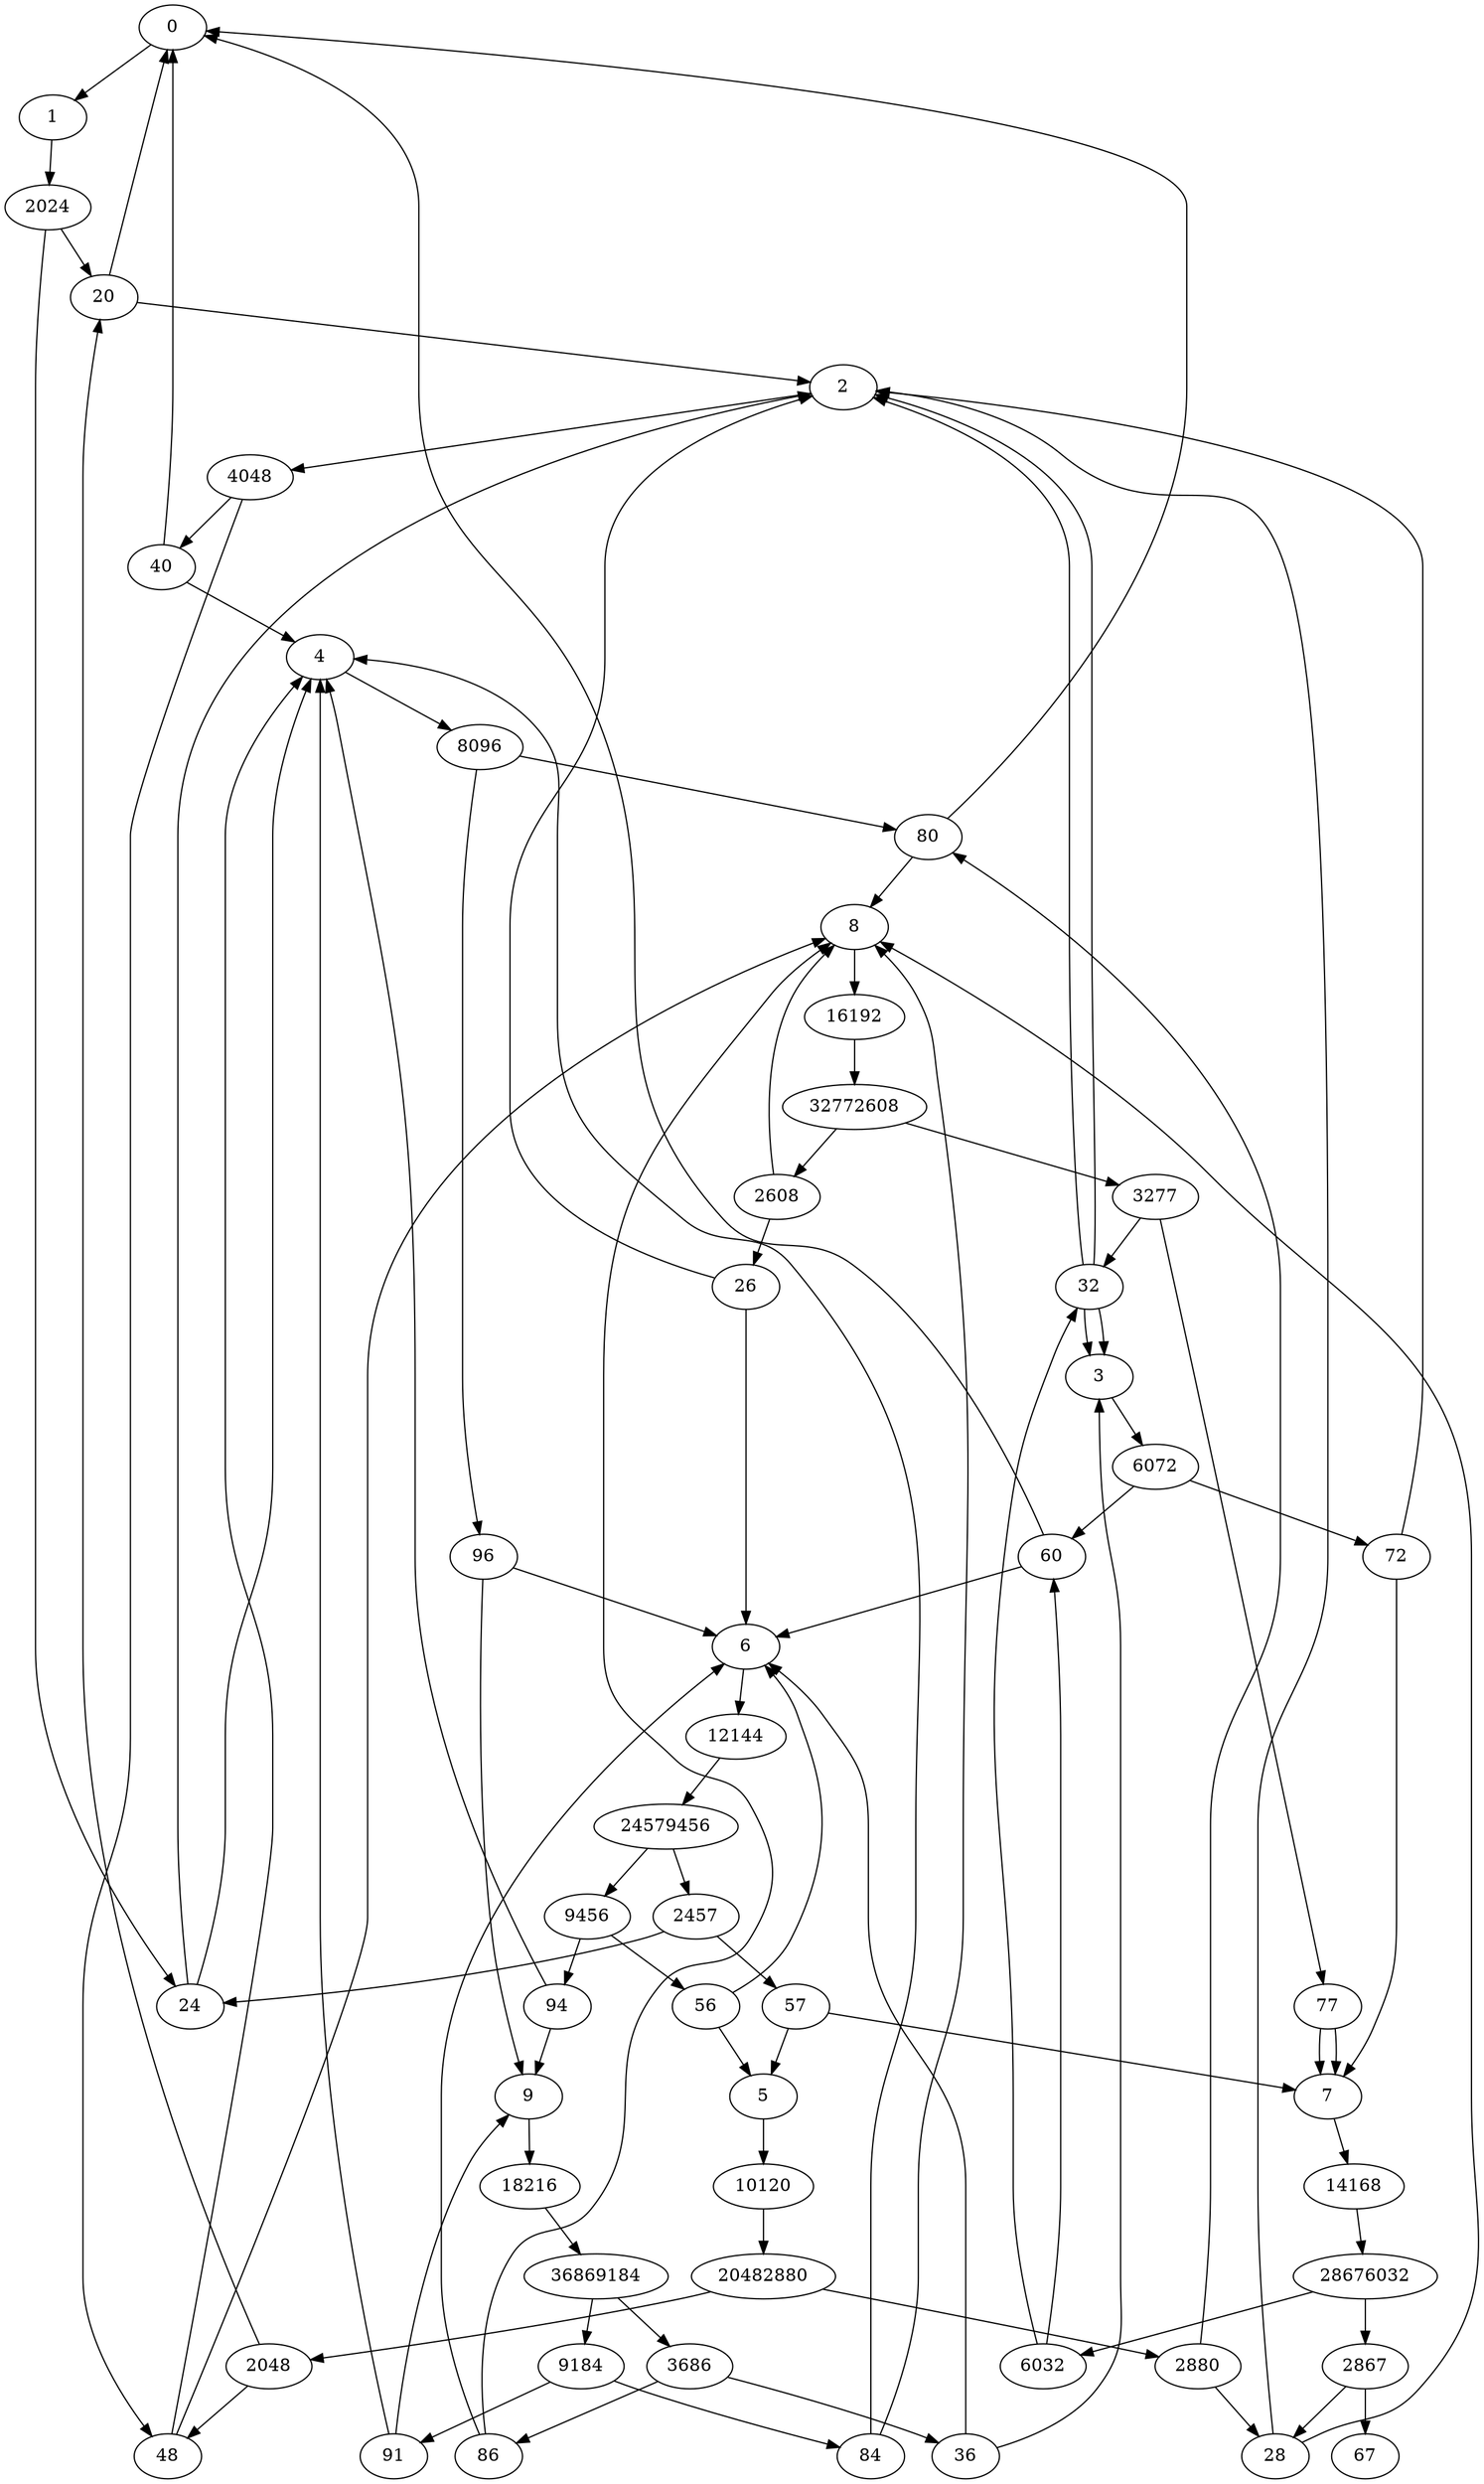 digraph {
    // 0 
    0 -> 1

    // 1
    1 -> 2024
    2024 -> 20
    2024 -> 24
    20 -> 2
    20 -> 0
    24 -> 2
    24 -> 4

    // 2
    2 -> 4048
    4048 -> 40
    4048 -> 48
    40 -> 4
    40 -> 0
    48 -> 4
    48 -> 8

    // 3
    3 -> 6072
    6072 -> 60
    6072 -> 72
    60 -> 6
    60 -> 0
    72 -> 7
    72 -> 2

    // 4
    4 -> 8096
    8096 -> 80
    8096 -> 96
    80 -> 8
    80 -> 0
    96 -> 9
    96 -> 6

    // 5
    5 -> 10120
    10120 -> 20482880
    20482880 -> 2048
    20482880 -> 2880
    2048 -> 20
    2048 -> 48
    2880 -> 28
    2880 -> 80
    28 -> 2
    28 -> 8

    // 6
    6 -> 12144
    12144 -> 24579456
    24579456 -> 2457
    24579456 -> 9456
    2457 -> 24
    2457 -> 57
    9456 -> 94
    9456 -> 56
    57 -> 5
    57 -> 7
    94 -> 9
    94 -> 4
    56 -> 5
    56 -> 6

    // 7 
    7 -> 14168
    14168 -> 28676032
    28676032 -> 2867
    28676032 -> 6032
    2867 -> 28
    2867 -> 67
    6032 -> 60
    6032 -> 32
    32 -> 3
    32 -> 2


    // 8, oh no
    8 -> 16192
    16192 -> 32772608
    32772608 -> 3277
    32772608 -> 2608
    3277 -> 32
    3277 -> 77
    2608 -> 26
    2608 -> 8
    32 -> 3
    32 -> 2
    77 -> 7
    77 -> 7
    26 -> 2
    26 -> 6


    // 9
    9 -> 18216
    18216 -> 36869184
    36869184 -> 3686
    36869184 -> 9184
    3686 -> 36
    3686 -> 86
    9184 -> 91
    9184 -> 84
    36 -> 3
    36 -> 6
    86 -> 8
    86 -> 6
    91 -> 9
    91 -> 4
    84 -> 8
    84 -> 4
}
